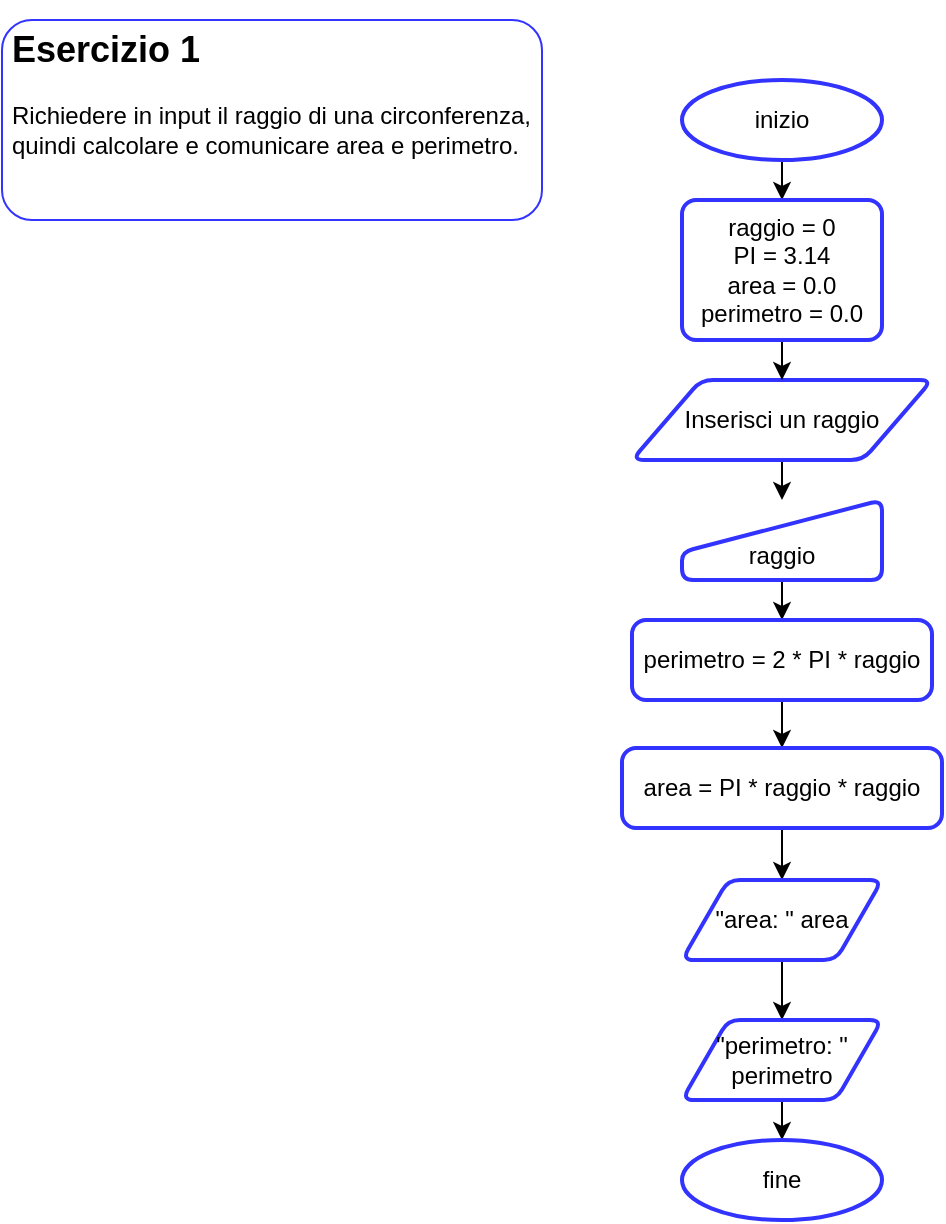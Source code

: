 <mxfile>
    <diagram id="jKoWLsOrlJrbnzoTAPFB" name="Page-1">
        <mxGraphModel dx="920" dy="756" grid="1" gridSize="10" guides="1" tooltips="1" connect="1" arrows="1" fold="1" page="1" pageScale="1" pageWidth="827" pageHeight="1169" math="0" shadow="0">
            <root>
                <mxCell id="0"/>
                <mxCell id="1" parent="0"/>
                <mxCell id="2" value="&lt;h2&gt;Esercizio 1&lt;/h2&gt;&lt;p&gt;&lt;font style=&quot;font-size: 12px;&quot;&gt;Richiedere in input il raggio di una circonferenza, quindi calcolare e comunicare area e perimetro.&lt;/font&gt;&lt;/p&gt;" style="text;html=1;strokeColor=#3333FF;fillColor=none;spacing=5;spacingTop=-20;whiteSpace=wrap;overflow=hidden;rounded=1;" vertex="1" parent="1">
                    <mxGeometry x="10" y="10" width="270" height="100" as="geometry"/>
                </mxCell>
                <mxCell id="12" style="edgeStyle=none;html=1;entryX=0.5;entryY=0;entryDx=0;entryDy=0;fontSize=12;" edge="1" parent="1" source="3" target="6">
                    <mxGeometry relative="1" as="geometry"/>
                </mxCell>
                <mxCell id="3" value="inizio" style="strokeWidth=2;html=1;shape=mxgraph.flowchart.start_1;whiteSpace=wrap;rounded=1;strokeColor=#3333FF;fontSize=12;" vertex="1" parent="1">
                    <mxGeometry x="350" y="40" width="100" height="40" as="geometry"/>
                </mxCell>
                <mxCell id="14" style="edgeStyle=none;html=1;exitX=0.5;exitY=1;exitDx=0;exitDy=0;entryX=0.5;entryY=0;entryDx=0;entryDy=0;fontSize=12;" edge="1" parent="1" source="4" target="5">
                    <mxGeometry relative="1" as="geometry"/>
                </mxCell>
                <mxCell id="4" value="Inserisci un raggio" style="shape=parallelogram;html=1;strokeWidth=2;perimeter=parallelogramPerimeter;whiteSpace=wrap;rounded=1;arcSize=12;size=0.23;strokeColor=#3333FF;fontSize=12;" vertex="1" parent="1">
                    <mxGeometry x="325" y="190" width="150" height="40" as="geometry"/>
                </mxCell>
                <mxCell id="15" style="edgeStyle=none;html=1;exitX=0.5;exitY=1;exitDx=0;exitDy=0;entryX=0.5;entryY=0;entryDx=0;entryDy=0;fontSize=12;" edge="1" parent="1" source="5" target="7">
                    <mxGeometry relative="1" as="geometry"/>
                </mxCell>
                <mxCell id="5" value="&lt;br&gt;raggio" style="html=1;strokeWidth=2;shape=manualInput;whiteSpace=wrap;rounded=1;size=26;arcSize=11;strokeColor=#3333FF;fontSize=12;" vertex="1" parent="1">
                    <mxGeometry x="350" y="250" width="100" height="40" as="geometry"/>
                </mxCell>
                <mxCell id="13" style="edgeStyle=none;html=1;exitX=0.5;exitY=1;exitDx=0;exitDy=0;entryX=0.5;entryY=0;entryDx=0;entryDy=0;fontSize=12;" edge="1" parent="1" source="6" target="4">
                    <mxGeometry relative="1" as="geometry"/>
                </mxCell>
                <mxCell id="6" value="raggio = 0&lt;br&gt;PI = 3.14&lt;br&gt;area = 0.0&lt;br&gt;perimetro = 0.0" style="rounded=1;whiteSpace=wrap;html=1;absoluteArcSize=1;arcSize=14;strokeWidth=2;strokeColor=#3333FF;fontSize=12;" vertex="1" parent="1">
                    <mxGeometry x="350" y="100" width="100" height="70" as="geometry"/>
                </mxCell>
                <mxCell id="16" style="edgeStyle=none;html=1;exitX=0.5;exitY=1;exitDx=0;exitDy=0;entryX=0.5;entryY=0;entryDx=0;entryDy=0;fontSize=12;" edge="1" parent="1" source="7" target="8">
                    <mxGeometry relative="1" as="geometry"/>
                </mxCell>
                <mxCell id="7" value="perimetro = 2 * PI * raggio" style="rounded=1;whiteSpace=wrap;html=1;absoluteArcSize=1;arcSize=14;strokeWidth=2;strokeColor=#3333FF;fontSize=12;" vertex="1" parent="1">
                    <mxGeometry x="325" y="310" width="150" height="40" as="geometry"/>
                </mxCell>
                <mxCell id="17" style="edgeStyle=none;html=1;exitX=0.5;exitY=1;exitDx=0;exitDy=0;entryX=0.5;entryY=0;entryDx=0;entryDy=0;fontSize=12;" edge="1" parent="1" source="8" target="9">
                    <mxGeometry relative="1" as="geometry"/>
                </mxCell>
                <mxCell id="8" value="area = PI * raggio * raggio" style="rounded=1;whiteSpace=wrap;html=1;absoluteArcSize=1;arcSize=14;strokeWidth=2;strokeColor=#3333FF;fontSize=12;" vertex="1" parent="1">
                    <mxGeometry x="320" y="374" width="160" height="40" as="geometry"/>
                </mxCell>
                <mxCell id="18" style="edgeStyle=none;html=1;exitX=0.5;exitY=1;exitDx=0;exitDy=0;entryX=0.5;entryY=0;entryDx=0;entryDy=0;fontSize=12;" edge="1" parent="1" source="9" target="10">
                    <mxGeometry relative="1" as="geometry"/>
                </mxCell>
                <mxCell id="9" value="&quot;area: &quot; area" style="shape=parallelogram;html=1;strokeWidth=2;perimeter=parallelogramPerimeter;whiteSpace=wrap;rounded=1;arcSize=12;size=0.23;strokeColor=#3333FF;fontSize=12;" vertex="1" parent="1">
                    <mxGeometry x="350" y="440" width="100" height="40" as="geometry"/>
                </mxCell>
                <mxCell id="19" style="edgeStyle=none;html=1;exitX=0.5;exitY=1;exitDx=0;exitDy=0;entryX=0.5;entryY=0;entryDx=0;entryDy=0;entryPerimeter=0;fontSize=12;" edge="1" parent="1" source="10" target="11">
                    <mxGeometry relative="1" as="geometry"/>
                </mxCell>
                <mxCell id="10" value="&quot;perimetro: &quot; perimetro" style="shape=parallelogram;html=1;strokeWidth=2;perimeter=parallelogramPerimeter;whiteSpace=wrap;rounded=1;arcSize=12;size=0.23;strokeColor=#3333FF;fontSize=12;" vertex="1" parent="1">
                    <mxGeometry x="350" y="510" width="100" height="40" as="geometry"/>
                </mxCell>
                <mxCell id="11" value="fine" style="strokeWidth=2;html=1;shape=mxgraph.flowchart.start_1;whiteSpace=wrap;rounded=1;strokeColor=#3333FF;fontSize=12;" vertex="1" parent="1">
                    <mxGeometry x="350" y="570" width="100" height="40" as="geometry"/>
                </mxCell>
            </root>
        </mxGraphModel>
    </diagram>
    <diagram id="oKIv6HRgqj9rWkcEXa41" name="Page-2">
        <mxGraphModel dx="956" dy="626" grid="1" gridSize="10" guides="1" tooltips="1" connect="1" arrows="1" fold="1" page="1" pageScale="1" pageWidth="827" pageHeight="1169" math="0" shadow="0">
            <root>
                <mxCell id="0"/>
                <mxCell id="1" parent="0"/>
                <mxCell id="g3Fr-_JGRp835OydudZa-1" value="&lt;h2&gt;Esercizio 2&lt;/h2&gt;&lt;p&gt;Richiedere in input il perimetro di quadrato, calcola e comunicare la lunghezza del lato e l’area.&lt;/p&gt;" style="text;html=1;strokeColor=#3333FF;fillColor=none;spacing=5;spacingTop=-20;whiteSpace=wrap;overflow=hidden;rounded=1;" vertex="1" parent="1">
                    <mxGeometry x="10" y="10" width="270" height="100" as="geometry"/>
                </mxCell>
                <mxCell id="F_BYJX-3C7G40PX5PXEd-1" style="edgeStyle=none;html=1;entryX=0.5;entryY=0;entryDx=0;entryDy=0;fontSize=12;" edge="1" parent="1" source="F_BYJX-3C7G40PX5PXEd-2" target="F_BYJX-3C7G40PX5PXEd-8">
                    <mxGeometry relative="1" as="geometry"/>
                </mxCell>
                <mxCell id="F_BYJX-3C7G40PX5PXEd-2" value="inizio" style="strokeWidth=2;html=1;shape=mxgraph.flowchart.start_1;whiteSpace=wrap;rounded=1;strokeColor=#3333FF;fontSize=12;" vertex="1" parent="1">
                    <mxGeometry x="350" y="40" width="100" height="40" as="geometry"/>
                </mxCell>
                <mxCell id="F_BYJX-3C7G40PX5PXEd-3" style="edgeStyle=none;html=1;exitX=0.5;exitY=1;exitDx=0;exitDy=0;entryX=0.5;entryY=0;entryDx=0;entryDy=0;fontSize=12;" edge="1" parent="1" source="F_BYJX-3C7G40PX5PXEd-4" target="F_BYJX-3C7G40PX5PXEd-6">
                    <mxGeometry relative="1" as="geometry"/>
                </mxCell>
                <mxCell id="F_BYJX-3C7G40PX5PXEd-4" value="Inserisci il perimetro" style="shape=parallelogram;html=1;strokeWidth=2;perimeter=parallelogramPerimeter;whiteSpace=wrap;rounded=1;arcSize=12;size=0.23;strokeColor=#3333FF;fontSize=12;" vertex="1" parent="1">
                    <mxGeometry x="325" y="190" width="150" height="40" as="geometry"/>
                </mxCell>
                <mxCell id="F_BYJX-3C7G40PX5PXEd-18" style="edgeStyle=none;html=1;exitX=0.5;exitY=1;exitDx=0;exitDy=0;entryX=0.5;entryY=0;entryDx=0;entryDy=0;fontSize=12;" edge="1" parent="1" source="F_BYJX-3C7G40PX5PXEd-6" target="F_BYJX-3C7G40PX5PXEd-10">
                    <mxGeometry relative="1" as="geometry"/>
                </mxCell>
                <mxCell id="F_BYJX-3C7G40PX5PXEd-6" value="&lt;br&gt;perimetro" style="html=1;strokeWidth=2;shape=manualInput;whiteSpace=wrap;rounded=1;size=26;arcSize=11;strokeColor=#3333FF;fontSize=12;" vertex="1" parent="1">
                    <mxGeometry x="350" y="250" width="100" height="40" as="geometry"/>
                </mxCell>
                <mxCell id="F_BYJX-3C7G40PX5PXEd-7" style="edgeStyle=none;html=1;exitX=0.5;exitY=1;exitDx=0;exitDy=0;entryX=0.5;entryY=0;entryDx=0;entryDy=0;fontSize=12;" edge="1" parent="1" source="F_BYJX-3C7G40PX5PXEd-8" target="F_BYJX-3C7G40PX5PXEd-4">
                    <mxGeometry relative="1" as="geometry"/>
                </mxCell>
                <mxCell id="F_BYJX-3C7G40PX5PXEd-8" value="perimetro = 0&lt;br&gt;lato = 0.0&lt;br&gt;area = 0.0" style="rounded=1;whiteSpace=wrap;html=1;absoluteArcSize=1;arcSize=14;strokeWidth=2;strokeColor=#3333FF;fontSize=12;" vertex="1" parent="1">
                    <mxGeometry x="350" y="100" width="100" height="70" as="geometry"/>
                </mxCell>
                <mxCell id="F_BYJX-3C7G40PX5PXEd-19" style="edgeStyle=none;html=1;exitX=0.5;exitY=1;exitDx=0;exitDy=0;entryX=0.5;entryY=0;entryDx=0;entryDy=0;fontSize=12;" edge="1" parent="1" source="F_BYJX-3C7G40PX5PXEd-10" target="F_BYJX-3C7G40PX5PXEd-12">
                    <mxGeometry relative="1" as="geometry"/>
                </mxCell>
                <mxCell id="F_BYJX-3C7G40PX5PXEd-10" value="lato = perimetro / 4" style="rounded=1;whiteSpace=wrap;html=1;absoluteArcSize=1;arcSize=14;strokeWidth=2;strokeColor=#3333FF;fontSize=12;" vertex="1" parent="1">
                    <mxGeometry x="325" y="310" width="150" height="40" as="geometry"/>
                </mxCell>
                <mxCell id="F_BYJX-3C7G40PX5PXEd-11" style="edgeStyle=none;html=1;exitX=0.5;exitY=1;exitDx=0;exitDy=0;entryX=0.5;entryY=0;entryDx=0;entryDy=0;fontSize=12;" edge="1" parent="1" source="F_BYJX-3C7G40PX5PXEd-12" target="F_BYJX-3C7G40PX5PXEd-14">
                    <mxGeometry relative="1" as="geometry"/>
                </mxCell>
                <mxCell id="F_BYJX-3C7G40PX5PXEd-12" value="area = lato * lato" style="rounded=1;whiteSpace=wrap;html=1;absoluteArcSize=1;arcSize=14;strokeWidth=2;strokeColor=#3333FF;fontSize=12;" vertex="1" parent="1">
                    <mxGeometry x="320" y="374" width="160" height="40" as="geometry"/>
                </mxCell>
                <mxCell id="F_BYJX-3C7G40PX5PXEd-13" style="edgeStyle=none;html=1;exitX=0.5;exitY=1;exitDx=0;exitDy=0;entryX=0.5;entryY=0;entryDx=0;entryDy=0;fontSize=12;" edge="1" parent="1" source="F_BYJX-3C7G40PX5PXEd-14" target="F_BYJX-3C7G40PX5PXEd-16">
                    <mxGeometry relative="1" as="geometry"/>
                </mxCell>
                <mxCell id="F_BYJX-3C7G40PX5PXEd-14" value="&quot;lato: &quot; lato" style="shape=parallelogram;html=1;strokeWidth=2;perimeter=parallelogramPerimeter;whiteSpace=wrap;rounded=1;arcSize=12;size=0.23;strokeColor=#3333FF;fontSize=12;" vertex="1" parent="1">
                    <mxGeometry x="350" y="440" width="100" height="40" as="geometry"/>
                </mxCell>
                <mxCell id="F_BYJX-3C7G40PX5PXEd-15" style="edgeStyle=none;html=1;exitX=0.5;exitY=1;exitDx=0;exitDy=0;entryX=0.5;entryY=0;entryDx=0;entryDy=0;entryPerimeter=0;fontSize=12;" edge="1" parent="1" source="F_BYJX-3C7G40PX5PXEd-16" target="F_BYJX-3C7G40PX5PXEd-17">
                    <mxGeometry relative="1" as="geometry"/>
                </mxCell>
                <mxCell id="F_BYJX-3C7G40PX5PXEd-16" value="&quot;area: &quot; area" style="shape=parallelogram;html=1;strokeWidth=2;perimeter=parallelogramPerimeter;whiteSpace=wrap;rounded=1;arcSize=12;size=0.23;strokeColor=#3333FF;fontSize=12;" vertex="1" parent="1">
                    <mxGeometry x="350" y="510" width="100" height="40" as="geometry"/>
                </mxCell>
                <mxCell id="F_BYJX-3C7G40PX5PXEd-17" value="fine" style="strokeWidth=2;html=1;shape=mxgraph.flowchart.start_1;whiteSpace=wrap;rounded=1;strokeColor=#3333FF;fontSize=12;" vertex="1" parent="1">
                    <mxGeometry x="350" y="570" width="100" height="40" as="geometry"/>
                </mxCell>
            </root>
        </mxGraphModel>
    </diagram>
    <diagram id="KY8eq8G2WHhtYzk1b2OY" name="Page-3">
        <mxGraphModel dx="1155" dy="647" grid="1" gridSize="10" guides="1" tooltips="1" connect="1" arrows="1" fold="1" page="1" pageScale="1" pageWidth="827" pageHeight="1169" math="0" shadow="0">
            <root>
                <mxCell id="0"/>
                <mxCell id="1" parent="0"/>
                <mxCell id="6pI2BxqR1edeEHrPernu-1" value="&lt;h2&gt;Esercizio 3&lt;/h2&gt;&lt;p&gt;&lt;span style=&quot;background-color: initial;&quot;&gt;Richiedere in input la misura delle basi e l’altezza di un trapezio,&amp;nbsp;calcolare e comunicare l’area.&lt;/span&gt;&lt;/p&gt;" style="text;html=1;strokeColor=#3333FF;fillColor=none;spacing=5;spacingTop=-20;whiteSpace=wrap;overflow=hidden;rounded=1;" vertex="1" parent="1">
                    <mxGeometry x="10" y="10" width="270" height="100" as="geometry"/>
                </mxCell>
                <mxCell id="R-RN0vDuzp3KD049gmzq-1" style="edgeStyle=none;html=1;entryX=0.5;entryY=0;entryDx=0;entryDy=0;fontSize=12;" edge="1" parent="1" source="R-RN0vDuzp3KD049gmzq-2" target="R-RN0vDuzp3KD049gmzq-8">
                    <mxGeometry relative="1" as="geometry"/>
                </mxCell>
                <mxCell id="R-RN0vDuzp3KD049gmzq-2" value="inizio" style="strokeWidth=2;html=1;shape=mxgraph.flowchart.start_1;whiteSpace=wrap;rounded=1;strokeColor=#3333FF;fontSize=12;" vertex="1" parent="1">
                    <mxGeometry x="350" y="40" width="100" height="40" as="geometry"/>
                </mxCell>
                <mxCell id="R-RN0vDuzp3KD049gmzq-3" style="edgeStyle=none;html=1;exitX=1;exitY=0.5;exitDx=0;exitDy=0;entryX=0;entryY=0.5;entryDx=0;entryDy=0;fontSize=12;" edge="1" parent="1" source="R-RN0vDuzp3KD049gmzq-4" target="R-RN0vDuzp3KD049gmzq-6">
                    <mxGeometry relative="1" as="geometry"/>
                </mxCell>
                <mxCell id="R-RN0vDuzp3KD049gmzq-4" value="Base minore" style="shape=parallelogram;html=1;strokeWidth=2;perimeter=parallelogramPerimeter;whiteSpace=wrap;rounded=1;arcSize=12;size=0.23;strokeColor=#3333FF;fontSize=12;" vertex="1" parent="1">
                    <mxGeometry x="325" y="190" width="150" height="40" as="geometry"/>
                </mxCell>
                <mxCell id="R-RN0vDuzp3KD049gmzq-18" style="edgeStyle=orthogonalEdgeStyle;html=1;exitX=0.5;exitY=1;exitDx=0;exitDy=0;entryX=0.5;entryY=0;entryDx=0;entryDy=0;fontSize=12;" edge="1" parent="1" source="R-RN0vDuzp3KD049gmzq-6" target="R-RN0vDuzp3KD049gmzq-13">
                    <mxGeometry relative="1" as="geometry"/>
                </mxCell>
                <mxCell id="R-RN0vDuzp3KD049gmzq-6" value="&lt;br&gt;baseMin" style="html=1;strokeWidth=2;shape=manualInput;whiteSpace=wrap;rounded=1;size=26;arcSize=11;strokeColor=#3333FF;fontSize=12;" vertex="1" parent="1">
                    <mxGeometry x="550" y="190" width="100" height="40" as="geometry"/>
                </mxCell>
                <mxCell id="R-RN0vDuzp3KD049gmzq-7" style="edgeStyle=none;html=1;exitX=0.5;exitY=1;exitDx=0;exitDy=0;entryX=0.5;entryY=0;entryDx=0;entryDy=0;fontSize=12;" edge="1" parent="1" source="R-RN0vDuzp3KD049gmzq-8" target="R-RN0vDuzp3KD049gmzq-4">
                    <mxGeometry relative="1" as="geometry"/>
                </mxCell>
                <mxCell id="R-RN0vDuzp3KD049gmzq-8" value="baseMin = 0&lt;br&gt;baseMag = 0&lt;br&gt;altezza = 0&lt;br&gt;area = 0.0" style="rounded=1;whiteSpace=wrap;html=1;absoluteArcSize=1;arcSize=14;strokeWidth=2;strokeColor=#3333FF;fontSize=12;" vertex="1" parent="1">
                    <mxGeometry x="350" y="100" width="100" height="70" as="geometry"/>
                </mxCell>
                <mxCell id="R-RN0vDuzp3KD049gmzq-9" style="edgeStyle=none;html=1;exitX=0.5;exitY=1;exitDx=0;exitDy=0;entryX=0.5;entryY=0;entryDx=0;entryDy=0;fontSize=12;" edge="1" parent="1" source="R-RN0vDuzp3KD049gmzq-10" target="R-RN0vDuzp3KD049gmzq-11">
                    <mxGeometry relative="1" as="geometry"/>
                </mxCell>
                <mxCell id="R-RN0vDuzp3KD049gmzq-10" value="area = (baseMin+baseMag) * altezza / 2" style="rounded=1;whiteSpace=wrap;html=1;absoluteArcSize=1;arcSize=14;strokeWidth=2;strokeColor=#3333FF;fontSize=12;" vertex="1" parent="1">
                    <mxGeometry x="287.5" y="401" width="225" height="40" as="geometry"/>
                </mxCell>
                <mxCell id="R-RN0vDuzp3KD049gmzq-22" style="edgeStyle=orthogonalEdgeStyle;html=1;exitX=0.5;exitY=1;exitDx=0;exitDy=0;entryX=0.5;entryY=0;entryDx=0;entryDy=0;fontSize=12;" edge="1" parent="1" source="R-RN0vDuzp3KD049gmzq-11" target="R-RN0vDuzp3KD049gmzq-21">
                    <mxGeometry relative="1" as="geometry"/>
                </mxCell>
                <mxCell id="R-RN0vDuzp3KD049gmzq-11" value="area = lato * lato" style="rounded=1;whiteSpace=wrap;html=1;absoluteArcSize=1;arcSize=14;strokeWidth=2;strokeColor=#3333FF;fontSize=12;" vertex="1" parent="1">
                    <mxGeometry x="320" y="465" width="160" height="40" as="geometry"/>
                </mxCell>
                <mxCell id="R-RN0vDuzp3KD049gmzq-12" style="edgeStyle=none;html=1;exitX=1;exitY=0.5;exitDx=0;exitDy=0;entryX=0;entryY=0.5;entryDx=0;entryDy=0;fontSize=12;" edge="1" parent="1" source="R-RN0vDuzp3KD049gmzq-13" target="R-RN0vDuzp3KD049gmzq-14">
                    <mxGeometry relative="1" as="geometry"/>
                </mxCell>
                <mxCell id="R-RN0vDuzp3KD049gmzq-13" value="Base maggiore" style="shape=parallelogram;html=1;strokeWidth=2;perimeter=parallelogramPerimeter;whiteSpace=wrap;rounded=1;arcSize=12;size=0.23;strokeColor=#3333FF;fontSize=12;" vertex="1" parent="1">
                    <mxGeometry x="320" y="260" width="150" height="40" as="geometry"/>
                </mxCell>
                <mxCell id="R-RN0vDuzp3KD049gmzq-19" style="edgeStyle=orthogonalEdgeStyle;html=1;exitX=0.5;exitY=1;exitDx=0;exitDy=0;entryX=0.5;entryY=0;entryDx=0;entryDy=0;fontSize=12;" edge="1" parent="1" source="R-RN0vDuzp3KD049gmzq-14" target="R-RN0vDuzp3KD049gmzq-16">
                    <mxGeometry relative="1" as="geometry"/>
                </mxCell>
                <mxCell id="R-RN0vDuzp3KD049gmzq-14" value="&lt;br&gt;baseMag" style="html=1;strokeWidth=2;shape=manualInput;whiteSpace=wrap;rounded=1;size=26;arcSize=11;strokeColor=#3333FF;fontSize=12;" vertex="1" parent="1">
                    <mxGeometry x="545" y="260" width="100" height="40" as="geometry"/>
                </mxCell>
                <mxCell id="R-RN0vDuzp3KD049gmzq-15" style="edgeStyle=none;html=1;exitX=1;exitY=0.5;exitDx=0;exitDy=0;entryX=0;entryY=0.5;entryDx=0;entryDy=0;fontSize=12;" edge="1" parent="1" source="R-RN0vDuzp3KD049gmzq-16" target="R-RN0vDuzp3KD049gmzq-17">
                    <mxGeometry relative="1" as="geometry"/>
                </mxCell>
                <mxCell id="R-RN0vDuzp3KD049gmzq-16" value="Altezza" style="shape=parallelogram;html=1;strokeWidth=2;perimeter=parallelogramPerimeter;whiteSpace=wrap;rounded=1;arcSize=12;size=0.23;strokeColor=#3333FF;fontSize=12;" vertex="1" parent="1">
                    <mxGeometry x="320" y="330" width="150" height="40" as="geometry"/>
                </mxCell>
                <mxCell id="R-RN0vDuzp3KD049gmzq-20" style="edgeStyle=orthogonalEdgeStyle;html=1;exitX=0.5;exitY=1;exitDx=0;exitDy=0;entryX=0.5;entryY=0;entryDx=0;entryDy=0;fontSize=12;" edge="1" parent="1" source="R-RN0vDuzp3KD049gmzq-17" target="R-RN0vDuzp3KD049gmzq-10">
                    <mxGeometry relative="1" as="geometry"/>
                </mxCell>
                <mxCell id="R-RN0vDuzp3KD049gmzq-17" value="&lt;br&gt;altezza" style="html=1;strokeWidth=2;shape=manualInput;whiteSpace=wrap;rounded=1;size=26;arcSize=11;strokeColor=#3333FF;fontSize=12;" vertex="1" parent="1">
                    <mxGeometry x="545" y="330" width="100" height="40" as="geometry"/>
                </mxCell>
                <mxCell id="R-RN0vDuzp3KD049gmzq-24" style="edgeStyle=orthogonalEdgeStyle;html=1;exitX=0.5;exitY=1;exitDx=0;exitDy=0;entryX=0.5;entryY=0;entryDx=0;entryDy=0;entryPerimeter=0;fontSize=12;" edge="1" parent="1" source="R-RN0vDuzp3KD049gmzq-21" target="R-RN0vDuzp3KD049gmzq-23">
                    <mxGeometry relative="1" as="geometry"/>
                </mxCell>
                <mxCell id="R-RN0vDuzp3KD049gmzq-21" value="&quot;Area: &quot; area" style="shape=parallelogram;html=1;strokeWidth=2;perimeter=parallelogramPerimeter;whiteSpace=wrap;rounded=1;arcSize=12;size=0.23;strokeColor=#3333FF;fontSize=12;" vertex="1" parent="1">
                    <mxGeometry x="325" y="533" width="150" height="40" as="geometry"/>
                </mxCell>
                <mxCell id="R-RN0vDuzp3KD049gmzq-23" value="fine" style="strokeWidth=2;html=1;shape=mxgraph.flowchart.start_1;whiteSpace=wrap;rounded=1;strokeColor=#3333FF;fontSize=12;" vertex="1" parent="1">
                    <mxGeometry x="350" y="600" width="100" height="40" as="geometry"/>
                </mxCell>
            </root>
        </mxGraphModel>
    </diagram>
    <diagram id="yQkMSpFcTAFEiiSesOGj" name="Page-4">
        <mxGraphModel dx="956" dy="535" grid="1" gridSize="10" guides="1" tooltips="1" connect="1" arrows="1" fold="1" page="1" pageScale="1" pageWidth="827" pageHeight="1169" math="0" shadow="0">
            <root>
                <mxCell id="0"/>
                <mxCell id="1" parent="0"/>
                <mxCell id="27oJJuCizoYkYhwaDdSP-1" value="&lt;h2&gt;Esercizio 4&lt;/h2&gt;&lt;p&gt;Richiedi in input un valore intero, comunica il valore precedente e il valore successivo.&lt;/p&gt;" style="text;html=1;strokeColor=#3333FF;fillColor=none;spacing=5;spacingTop=-20;whiteSpace=wrap;overflow=hidden;rounded=1;" vertex="1" parent="1">
                    <mxGeometry x="10" y="10" width="270" height="100" as="geometry"/>
                </mxCell>
                <mxCell id="1tqB88c1aD_Yq2NJTcbi-1" style="edgeStyle=none;html=1;entryX=0.5;entryY=0;entryDx=0;entryDy=0;fontSize=12;" edge="1" parent="1" source="1tqB88c1aD_Yq2NJTcbi-2" target="1tqB88c1aD_Yq2NJTcbi-7">
                    <mxGeometry relative="1" as="geometry"/>
                </mxCell>
                <mxCell id="1tqB88c1aD_Yq2NJTcbi-2" value="inizio" style="strokeWidth=2;html=1;shape=mxgraph.flowchart.start_1;whiteSpace=wrap;rounded=1;strokeColor=#3333FF;fontSize=12;" vertex="1" parent="1">
                    <mxGeometry x="350" y="40" width="100" height="40" as="geometry"/>
                </mxCell>
                <mxCell id="1tqB88c1aD_Yq2NJTcbi-3" style="edgeStyle=none;html=1;exitX=1;exitY=0.5;exitDx=0;exitDy=0;entryX=0;entryY=0.5;entryDx=0;entryDy=0;fontSize=12;" edge="1" parent="1" source="1tqB88c1aD_Yq2NJTcbi-4" target="1tqB88c1aD_Yq2NJTcbi-5">
                    <mxGeometry relative="1" as="geometry"/>
                </mxCell>
                <mxCell id="1tqB88c1aD_Yq2NJTcbi-4" value="Inserisci un valore" style="shape=parallelogram;html=1;strokeWidth=2;perimeter=parallelogramPerimeter;whiteSpace=wrap;rounded=1;arcSize=12;size=0.23;strokeColor=#3333FF;fontSize=12;" vertex="1" parent="1">
                    <mxGeometry x="325" y="190" width="150" height="40" as="geometry"/>
                </mxCell>
                <mxCell id="1tqB88c1aD_Yq2NJTcbi-13" style="edgeStyle=orthogonalEdgeStyle;html=1;exitX=0.5;exitY=1;exitDx=0;exitDy=0;entryX=0.5;entryY=0;entryDx=0;entryDy=0;fontSize=12;" edge="1" parent="1" source="1tqB88c1aD_Yq2NJTcbi-5" target="1tqB88c1aD_Yq2NJTcbi-8">
                    <mxGeometry relative="1" as="geometry"/>
                </mxCell>
                <mxCell id="1tqB88c1aD_Yq2NJTcbi-5" value="&lt;br&gt;valore" style="html=1;strokeWidth=2;shape=manualInput;whiteSpace=wrap;rounded=1;size=26;arcSize=11;strokeColor=#3333FF;fontSize=12;" vertex="1" parent="1">
                    <mxGeometry x="550" y="190" width="100" height="40" as="geometry"/>
                </mxCell>
                <mxCell id="1tqB88c1aD_Yq2NJTcbi-6" style="edgeStyle=none;html=1;exitX=0.5;exitY=1;exitDx=0;exitDy=0;entryX=0.5;entryY=0;entryDx=0;entryDy=0;fontSize=12;" edge="1" parent="1" source="1tqB88c1aD_Yq2NJTcbi-7" target="1tqB88c1aD_Yq2NJTcbi-4">
                    <mxGeometry relative="1" as="geometry"/>
                </mxCell>
                <mxCell id="1tqB88c1aD_Yq2NJTcbi-7" value="valore = 0&lt;br&gt;prec = 0&lt;br&gt;succ = 0" style="rounded=1;whiteSpace=wrap;html=1;absoluteArcSize=1;arcSize=14;strokeWidth=2;strokeColor=#3333FF;fontSize=12;" vertex="1" parent="1">
                    <mxGeometry x="350" y="100" width="100" height="70" as="geometry"/>
                </mxCell>
                <mxCell id="1tqB88c1aD_Yq2NJTcbi-14" style="edgeStyle=orthogonalEdgeStyle;html=1;exitX=0.5;exitY=1;exitDx=0;exitDy=0;entryX=0.5;entryY=0;entryDx=0;entryDy=0;fontSize=12;" edge="1" parent="1" source="1tqB88c1aD_Yq2NJTcbi-8" target="1tqB88c1aD_Yq2NJTcbi-9">
                    <mxGeometry relative="1" as="geometry"/>
                </mxCell>
                <mxCell id="1tqB88c1aD_Yq2NJTcbi-8" value="succ = valore + 1" style="rounded=1;whiteSpace=wrap;html=1;absoluteArcSize=1;arcSize=14;strokeWidth=2;strokeColor=#3333FF;fontSize=12;" vertex="1" parent="1">
                    <mxGeometry x="350" y="280" width="100" height="40" as="geometry"/>
                </mxCell>
                <mxCell id="1tqB88c1aD_Yq2NJTcbi-15" style="edgeStyle=orthogonalEdgeStyle;html=1;exitX=0.5;exitY=1;exitDx=0;exitDy=0;entryX=0.5;entryY=0;entryDx=0;entryDy=0;fontSize=12;" edge="1" parent="1" source="1tqB88c1aD_Yq2NJTcbi-9" target="1tqB88c1aD_Yq2NJTcbi-10">
                    <mxGeometry relative="1" as="geometry"/>
                </mxCell>
                <mxCell id="1tqB88c1aD_Yq2NJTcbi-9" value="&quot;Valore successivo: &quot; succ" style="shape=parallelogram;html=1;strokeWidth=2;perimeter=parallelogramPerimeter;whiteSpace=wrap;rounded=1;arcSize=12;size=0.23;strokeColor=#3333FF;fontSize=12;" vertex="1" parent="1">
                    <mxGeometry x="292.5" y="340" width="215" height="40" as="geometry"/>
                </mxCell>
                <mxCell id="1tqB88c1aD_Yq2NJTcbi-16" style="edgeStyle=orthogonalEdgeStyle;html=1;exitX=0.5;exitY=1;exitDx=0;exitDy=0;entryX=0.5;entryY=0;entryDx=0;entryDy=0;fontSize=12;" edge="1" parent="1" source="1tqB88c1aD_Yq2NJTcbi-10" target="1tqB88c1aD_Yq2NJTcbi-11">
                    <mxGeometry relative="1" as="geometry"/>
                </mxCell>
                <mxCell id="1tqB88c1aD_Yq2NJTcbi-10" value="prec = valore - 1" style="rounded=1;whiteSpace=wrap;html=1;absoluteArcSize=1;arcSize=14;strokeWidth=2;strokeColor=#3333FF;fontSize=12;" vertex="1" parent="1">
                    <mxGeometry x="350" y="400" width="100" height="40" as="geometry"/>
                </mxCell>
                <mxCell id="1tqB88c1aD_Yq2NJTcbi-17" style="edgeStyle=orthogonalEdgeStyle;html=1;exitX=0.5;exitY=1;exitDx=0;exitDy=0;entryX=0.5;entryY=0;entryDx=0;entryDy=0;entryPerimeter=0;fontSize=12;" edge="1" parent="1" source="1tqB88c1aD_Yq2NJTcbi-11" target="1tqB88c1aD_Yq2NJTcbi-12">
                    <mxGeometry relative="1" as="geometry"/>
                </mxCell>
                <mxCell id="1tqB88c1aD_Yq2NJTcbi-11" value="&quot;Valore precedente: &quot; prec" style="shape=parallelogram;html=1;strokeWidth=2;perimeter=parallelogramPerimeter;whiteSpace=wrap;rounded=1;arcSize=12;size=0.23;strokeColor=#3333FF;fontSize=12;" vertex="1" parent="1">
                    <mxGeometry x="292.5" y="460" width="215" height="40" as="geometry"/>
                </mxCell>
                <mxCell id="1tqB88c1aD_Yq2NJTcbi-12" value="fine" style="strokeWidth=2;html=1;shape=mxgraph.flowchart.start_1;whiteSpace=wrap;rounded=1;strokeColor=#3333FF;fontSize=12;" vertex="1" parent="1">
                    <mxGeometry x="350" y="520" width="100" height="40" as="geometry"/>
                </mxCell>
            </root>
        </mxGraphModel>
    </diagram>
    <diagram id="mjdsV5nP-Y8zw8SXT64S" name="Page-5">
        <mxGraphModel dx="761" dy="535" grid="1" gridSize="10" guides="1" tooltips="1" connect="1" arrows="1" fold="1" page="1" pageScale="1" pageWidth="827" pageHeight="1169" math="0" shadow="0">
            <root>
                <mxCell id="0"/>
                <mxCell id="1" parent="0"/>
                <mxCell id="02IYMwOuYOB73mGCZ0uB-1" value="&lt;h2&gt;Esercizio 5&lt;/h2&gt;&lt;p&gt;Richiedi in input un valore intero (ipotizza sia una somma in euro), calcola e comunica a quanto corrispondono in Dollari (USD), YEN, Fiorino&lt;br&gt;&#9;Ungherese.&lt;/p&gt;" style="text;html=1;strokeColor=#3333FF;fillColor=none;spacing=5;spacingTop=-20;whiteSpace=wrap;overflow=hidden;rounded=1;" vertex="1" parent="1">
                    <mxGeometry x="10" y="10" width="270" height="100" as="geometry"/>
                </mxCell>
                <mxCell id="8Nvz5UoC8xs-3n7q7kfO-1" style="edgeStyle=none;html=1;entryX=0.5;entryY=0;entryDx=0;entryDy=0;fontSize=12;" edge="1" parent="1" source="8Nvz5UoC8xs-3n7q7kfO-2" target="8Nvz5UoC8xs-3n7q7kfO-6">
                    <mxGeometry relative="1" as="geometry"/>
                </mxCell>
                <mxCell id="8Nvz5UoC8xs-3n7q7kfO-2" value="inizio" style="strokeWidth=2;html=1;shape=mxgraph.flowchart.start_1;whiteSpace=wrap;rounded=1;strokeColor=#3333FF;fontSize=12;" vertex="1" parent="1">
                    <mxGeometry x="350" y="40" width="100" height="40" as="geometry"/>
                </mxCell>
                <mxCell id="8Nvz5UoC8xs-3n7q7kfO-3" style="edgeStyle=none;html=1;exitX=1;exitY=0.5;exitDx=0;exitDy=0;entryX=0;entryY=0.5;entryDx=0;entryDy=0;fontSize=12;" edge="1" parent="1" target="8Nvz5UoC8xs-3n7q7kfO-4" source="DgXd-AOAakVZ01ERqITm-1">
                    <mxGeometry relative="1" as="geometry">
                        <mxPoint x="457.75" y="300" as="sourcePoint"/>
                    </mxGeometry>
                </mxCell>
                <mxCell id="DgXd-AOAakVZ01ERqITm-9" style="edgeStyle=orthogonalEdgeStyle;html=1;exitX=0.5;exitY=1;exitDx=0;exitDy=0;entryX=0.5;entryY=0;entryDx=0;entryDy=0;fontSize=12;" edge="1" parent="1" source="8Nvz5UoC8xs-3n7q7kfO-4" target="DgXd-AOAakVZ01ERqITm-2">
                    <mxGeometry relative="1" as="geometry"/>
                </mxCell>
                <mxCell id="8Nvz5UoC8xs-3n7q7kfO-4" value="&lt;br&gt;euro" style="html=1;strokeWidth=2;shape=manualInput;whiteSpace=wrap;rounded=1;size=26;arcSize=11;strokeColor=#3333FF;fontSize=12;" vertex="1" parent="1">
                    <mxGeometry x="550" y="280" width="100" height="40" as="geometry"/>
                </mxCell>
                <mxCell id="8Nvz5UoC8xs-3n7q7kfO-5" style="edgeStyle=none;html=1;exitX=0.5;exitY=1;exitDx=0;exitDy=0;entryX=0.5;entryY=0;entryDx=0;entryDy=0;fontSize=12;" edge="1" parent="1" source="8Nvz5UoC8xs-3n7q7kfO-6" target="DgXd-AOAakVZ01ERqITm-1">
                    <mxGeometry relative="1" as="geometry">
                        <mxPoint x="400" y="190" as="targetPoint"/>
                    </mxGeometry>
                </mxCell>
                <mxCell id="8Nvz5UoC8xs-3n7q7kfO-6" value="euro = 0.0&lt;br&gt;EUROUSD = 1.05&lt;br&gt;EUROYEN = 158,48&lt;br&gt;EUROHUF = 382.63&lt;br&gt;usd = 0.0&lt;br&gt;yen = 0.0&lt;br&gt;huf = 0.0" style="rounded=1;whiteSpace=wrap;html=1;absoluteArcSize=1;arcSize=14;strokeWidth=2;strokeColor=#3333FF;fontSize=12;" vertex="1" parent="1">
                    <mxGeometry x="315" y="100" width="170" height="100" as="geometry"/>
                </mxCell>
                <mxCell id="DgXd-AOAakVZ01ERqITm-1" value="Quanti euro:&amp;nbsp;" style="shape=parallelogram;html=1;strokeWidth=2;perimeter=parallelogramPerimeter;whiteSpace=wrap;rounded=1;arcSize=12;size=0.23;strokeColor=#3333FF;fontSize=12;" vertex="1" parent="1">
                    <mxGeometry x="325" y="280" width="150" height="40" as="geometry"/>
                </mxCell>
                <mxCell id="DgXd-AOAakVZ01ERqITm-10" style="edgeStyle=orthogonalEdgeStyle;html=1;exitX=0.5;exitY=1;exitDx=0;exitDy=0;entryX=0.5;entryY=0;entryDx=0;entryDy=0;fontSize=12;" edge="1" parent="1" source="DgXd-AOAakVZ01ERqITm-2" target="DgXd-AOAakVZ01ERqITm-3">
                    <mxGeometry relative="1" as="geometry"/>
                </mxCell>
                <mxCell id="DgXd-AOAakVZ01ERqITm-2" value="usd = euro * EUROUSD" style="rounded=1;whiteSpace=wrap;html=1;absoluteArcSize=1;arcSize=14;strokeWidth=2;strokeColor=#3333FF;fontSize=12;" vertex="1" parent="1">
                    <mxGeometry x="297.5" y="360" width="205" height="40" as="geometry"/>
                </mxCell>
                <mxCell id="DgXd-AOAakVZ01ERqITm-11" style="edgeStyle=orthogonalEdgeStyle;html=1;exitX=0.5;exitY=1;exitDx=0;exitDy=0;entryX=0.5;entryY=0;entryDx=0;entryDy=0;fontSize=12;" edge="1" parent="1" source="DgXd-AOAakVZ01ERqITm-3" target="DgXd-AOAakVZ01ERqITm-4">
                    <mxGeometry relative="1" as="geometry"/>
                </mxCell>
                <mxCell id="DgXd-AOAakVZ01ERqITm-3" value="&quot;Dollari: &quot; usd" style="shape=parallelogram;html=1;strokeWidth=2;perimeter=parallelogramPerimeter;whiteSpace=wrap;rounded=1;arcSize=12;size=0.23;strokeColor=#3333FF;fontSize=12;" vertex="1" parent="1">
                    <mxGeometry x="325" y="430" width="150" height="40" as="geometry"/>
                </mxCell>
                <mxCell id="DgXd-AOAakVZ01ERqITm-12" style="edgeStyle=orthogonalEdgeStyle;html=1;exitX=0.5;exitY=1;exitDx=0;exitDy=0;entryX=0.5;entryY=0;entryDx=0;entryDy=0;fontSize=12;" edge="1" parent="1" source="DgXd-AOAakVZ01ERqITm-4" target="DgXd-AOAakVZ01ERqITm-5">
                    <mxGeometry relative="1" as="geometry"/>
                </mxCell>
                <mxCell id="DgXd-AOAakVZ01ERqITm-4" value="yen = euro * EUROYEN" style="rounded=1;whiteSpace=wrap;html=1;absoluteArcSize=1;arcSize=14;strokeWidth=2;strokeColor=#3333FF;fontSize=12;" vertex="1" parent="1">
                    <mxGeometry x="297.5" y="500" width="205" height="40" as="geometry"/>
                </mxCell>
                <mxCell id="DgXd-AOAakVZ01ERqITm-13" style="edgeStyle=orthogonalEdgeStyle;html=1;exitX=0.5;exitY=1;exitDx=0;exitDy=0;entryX=0.5;entryY=0;entryDx=0;entryDy=0;fontSize=12;" edge="1" parent="1" source="DgXd-AOAakVZ01ERqITm-5" target="DgXd-AOAakVZ01ERqITm-6">
                    <mxGeometry relative="1" as="geometry"/>
                </mxCell>
                <mxCell id="DgXd-AOAakVZ01ERqITm-5" value="&quot;Dollari: &quot; yen" style="shape=parallelogram;html=1;strokeWidth=2;perimeter=parallelogramPerimeter;whiteSpace=wrap;rounded=1;arcSize=12;size=0.23;strokeColor=#3333FF;fontSize=12;" vertex="1" parent="1">
                    <mxGeometry x="325" y="565" width="150" height="40" as="geometry"/>
                </mxCell>
                <mxCell id="DgXd-AOAakVZ01ERqITm-14" style="edgeStyle=orthogonalEdgeStyle;html=1;exitX=0.5;exitY=1;exitDx=0;exitDy=0;entryX=0.5;entryY=0;entryDx=0;entryDy=0;fontSize=12;" edge="1" parent="1" source="DgXd-AOAakVZ01ERqITm-6" target="DgXd-AOAakVZ01ERqITm-7">
                    <mxGeometry relative="1" as="geometry"/>
                </mxCell>
                <mxCell id="DgXd-AOAakVZ01ERqITm-6" value="huf = euro * EUROHUF" style="rounded=1;whiteSpace=wrap;html=1;absoluteArcSize=1;arcSize=14;strokeWidth=2;strokeColor=#3333FF;fontSize=12;" vertex="1" parent="1">
                    <mxGeometry x="297.5" y="630" width="205" height="40" as="geometry"/>
                </mxCell>
                <mxCell id="DgXd-AOAakVZ01ERqITm-15" style="edgeStyle=orthogonalEdgeStyle;html=1;exitX=0.5;exitY=1;exitDx=0;exitDy=0;entryX=0.5;entryY=0;entryDx=0;entryDy=0;entryPerimeter=0;fontSize=12;" edge="1" parent="1" source="DgXd-AOAakVZ01ERqITm-7" target="DgXd-AOAakVZ01ERqITm-8">
                    <mxGeometry relative="1" as="geometry"/>
                </mxCell>
                <mxCell id="DgXd-AOAakVZ01ERqITm-7" value="&quot;Dollari: &quot; huf" style="shape=parallelogram;html=1;strokeWidth=2;perimeter=parallelogramPerimeter;whiteSpace=wrap;rounded=1;arcSize=12;size=0.23;strokeColor=#3333FF;fontSize=12;" vertex="1" parent="1">
                    <mxGeometry x="325" y="700" width="150" height="40" as="geometry"/>
                </mxCell>
                <mxCell id="DgXd-AOAakVZ01ERqITm-8" value="fine" style="strokeWidth=2;html=1;shape=mxgraph.flowchart.start_1;whiteSpace=wrap;rounded=1;strokeColor=#3333FF;fontSize=12;" vertex="1" parent="1">
                    <mxGeometry x="350" y="770" width="100" height="40" as="geometry"/>
                </mxCell>
            </root>
        </mxGraphModel>
    </diagram>
</mxfile>